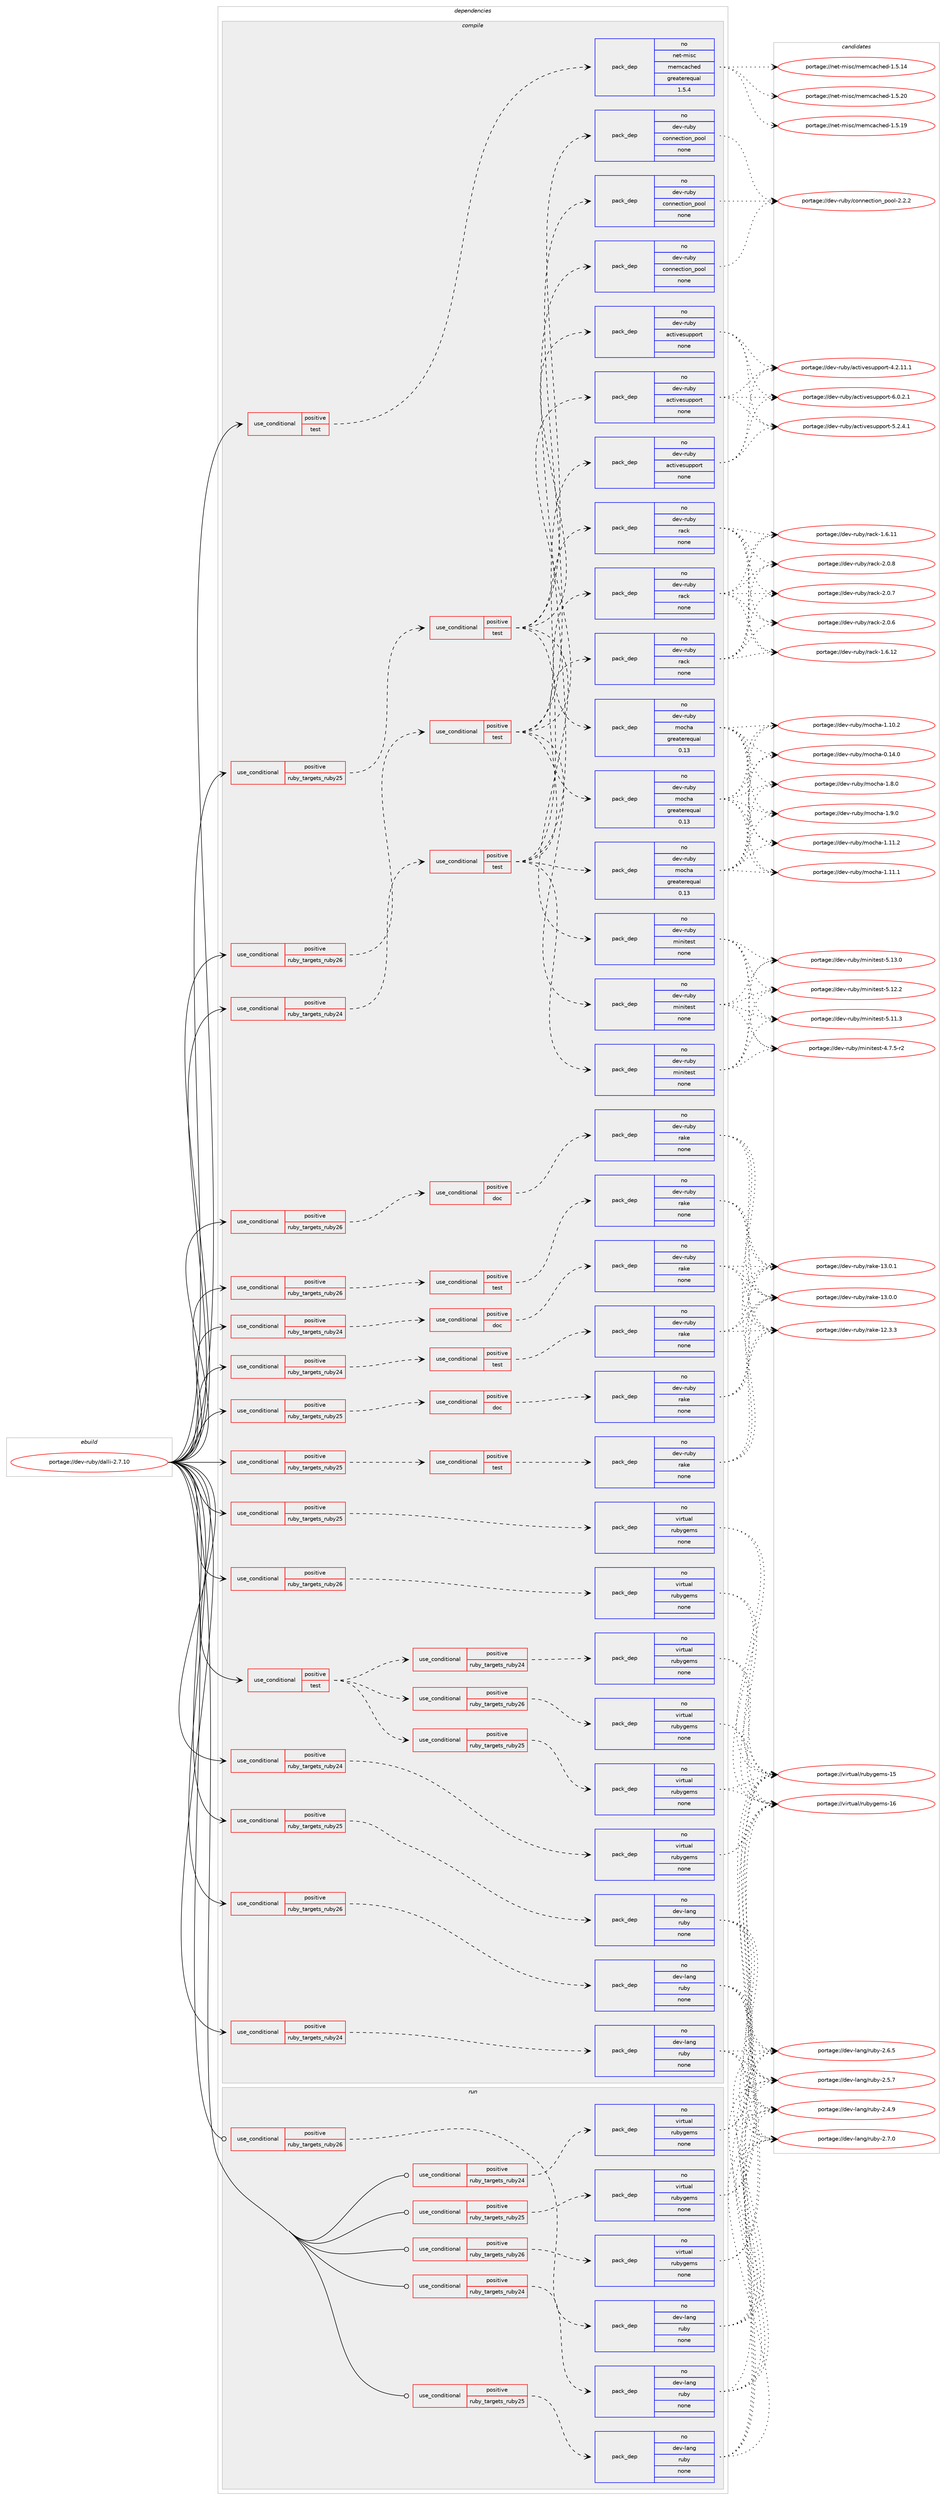 digraph prolog {

# *************
# Graph options
# *************

newrank=true;
concentrate=true;
compound=true;
graph [rankdir=LR,fontname=Helvetica,fontsize=10,ranksep=1.5];#, ranksep=2.5, nodesep=0.2];
edge  [arrowhead=vee];
node  [fontname=Helvetica,fontsize=10];

# **********
# The ebuild
# **********

subgraph cluster_leftcol {
color=gray;
label=<<i>ebuild</i>>;
id [label="portage://dev-ruby/dalli-2.7.10", color=red, width=4, href="../dev-ruby/dalli-2.7.10.svg"];
}

# ****************
# The dependencies
# ****************

subgraph cluster_midcol {
color=gray;
label=<<i>dependencies</i>>;
subgraph cluster_compile {
fillcolor="#eeeeee";
style=filled;
label=<<i>compile</i>>;
subgraph cond89785 {
dependency360861 [label=<<TABLE BORDER="0" CELLBORDER="1" CELLSPACING="0" CELLPADDING="4"><TR><TD ROWSPAN="3" CELLPADDING="10">use_conditional</TD></TR><TR><TD>positive</TD></TR><TR><TD>ruby_targets_ruby24</TD></TR></TABLE>>, shape=none, color=red];
subgraph cond89786 {
dependency360862 [label=<<TABLE BORDER="0" CELLBORDER="1" CELLSPACING="0" CELLPADDING="4"><TR><TD ROWSPAN="3" CELLPADDING="10">use_conditional</TD></TR><TR><TD>positive</TD></TR><TR><TD>doc</TD></TR></TABLE>>, shape=none, color=red];
subgraph pack266262 {
dependency360863 [label=<<TABLE BORDER="0" CELLBORDER="1" CELLSPACING="0" CELLPADDING="4" WIDTH="220"><TR><TD ROWSPAN="6" CELLPADDING="30">pack_dep</TD></TR><TR><TD WIDTH="110">no</TD></TR><TR><TD>dev-ruby</TD></TR><TR><TD>rake</TD></TR><TR><TD>none</TD></TR><TR><TD></TD></TR></TABLE>>, shape=none, color=blue];
}
dependency360862:e -> dependency360863:w [weight=20,style="dashed",arrowhead="vee"];
}
dependency360861:e -> dependency360862:w [weight=20,style="dashed",arrowhead="vee"];
}
id:e -> dependency360861:w [weight=20,style="solid",arrowhead="vee"];
subgraph cond89787 {
dependency360864 [label=<<TABLE BORDER="0" CELLBORDER="1" CELLSPACING="0" CELLPADDING="4"><TR><TD ROWSPAN="3" CELLPADDING="10">use_conditional</TD></TR><TR><TD>positive</TD></TR><TR><TD>ruby_targets_ruby24</TD></TR></TABLE>>, shape=none, color=red];
subgraph cond89788 {
dependency360865 [label=<<TABLE BORDER="0" CELLBORDER="1" CELLSPACING="0" CELLPADDING="4"><TR><TD ROWSPAN="3" CELLPADDING="10">use_conditional</TD></TR><TR><TD>positive</TD></TR><TR><TD>test</TD></TR></TABLE>>, shape=none, color=red];
subgraph pack266263 {
dependency360866 [label=<<TABLE BORDER="0" CELLBORDER="1" CELLSPACING="0" CELLPADDING="4" WIDTH="220"><TR><TD ROWSPAN="6" CELLPADDING="30">pack_dep</TD></TR><TR><TD WIDTH="110">no</TD></TR><TR><TD>dev-ruby</TD></TR><TR><TD>minitest</TD></TR><TR><TD>none</TD></TR><TR><TD></TD></TR></TABLE>>, shape=none, color=blue];
}
dependency360865:e -> dependency360866:w [weight=20,style="dashed",arrowhead="vee"];
subgraph pack266264 {
dependency360867 [label=<<TABLE BORDER="0" CELLBORDER="1" CELLSPACING="0" CELLPADDING="4" WIDTH="220"><TR><TD ROWSPAN="6" CELLPADDING="30">pack_dep</TD></TR><TR><TD WIDTH="110">no</TD></TR><TR><TD>dev-ruby</TD></TR><TR><TD>mocha</TD></TR><TR><TD>greaterequal</TD></TR><TR><TD>0.13</TD></TR></TABLE>>, shape=none, color=blue];
}
dependency360865:e -> dependency360867:w [weight=20,style="dashed",arrowhead="vee"];
subgraph pack266265 {
dependency360868 [label=<<TABLE BORDER="0" CELLBORDER="1" CELLSPACING="0" CELLPADDING="4" WIDTH="220"><TR><TD ROWSPAN="6" CELLPADDING="30">pack_dep</TD></TR><TR><TD WIDTH="110">no</TD></TR><TR><TD>dev-ruby</TD></TR><TR><TD>rack</TD></TR><TR><TD>none</TD></TR><TR><TD></TD></TR></TABLE>>, shape=none, color=blue];
}
dependency360865:e -> dependency360868:w [weight=20,style="dashed",arrowhead="vee"];
subgraph pack266266 {
dependency360869 [label=<<TABLE BORDER="0" CELLBORDER="1" CELLSPACING="0" CELLPADDING="4" WIDTH="220"><TR><TD ROWSPAN="6" CELLPADDING="30">pack_dep</TD></TR><TR><TD WIDTH="110">no</TD></TR><TR><TD>dev-ruby</TD></TR><TR><TD>activesupport</TD></TR><TR><TD>none</TD></TR><TR><TD></TD></TR></TABLE>>, shape=none, color=blue];
}
dependency360865:e -> dependency360869:w [weight=20,style="dashed",arrowhead="vee"];
subgraph pack266267 {
dependency360870 [label=<<TABLE BORDER="0" CELLBORDER="1" CELLSPACING="0" CELLPADDING="4" WIDTH="220"><TR><TD ROWSPAN="6" CELLPADDING="30">pack_dep</TD></TR><TR><TD WIDTH="110">no</TD></TR><TR><TD>dev-ruby</TD></TR><TR><TD>connection_pool</TD></TR><TR><TD>none</TD></TR><TR><TD></TD></TR></TABLE>>, shape=none, color=blue];
}
dependency360865:e -> dependency360870:w [weight=20,style="dashed",arrowhead="vee"];
}
dependency360864:e -> dependency360865:w [weight=20,style="dashed",arrowhead="vee"];
}
id:e -> dependency360864:w [weight=20,style="solid",arrowhead="vee"];
subgraph cond89789 {
dependency360871 [label=<<TABLE BORDER="0" CELLBORDER="1" CELLSPACING="0" CELLPADDING="4"><TR><TD ROWSPAN="3" CELLPADDING="10">use_conditional</TD></TR><TR><TD>positive</TD></TR><TR><TD>ruby_targets_ruby24</TD></TR></TABLE>>, shape=none, color=red];
subgraph cond89790 {
dependency360872 [label=<<TABLE BORDER="0" CELLBORDER="1" CELLSPACING="0" CELLPADDING="4"><TR><TD ROWSPAN="3" CELLPADDING="10">use_conditional</TD></TR><TR><TD>positive</TD></TR><TR><TD>test</TD></TR></TABLE>>, shape=none, color=red];
subgraph pack266268 {
dependency360873 [label=<<TABLE BORDER="0" CELLBORDER="1" CELLSPACING="0" CELLPADDING="4" WIDTH="220"><TR><TD ROWSPAN="6" CELLPADDING="30">pack_dep</TD></TR><TR><TD WIDTH="110">no</TD></TR><TR><TD>dev-ruby</TD></TR><TR><TD>rake</TD></TR><TR><TD>none</TD></TR><TR><TD></TD></TR></TABLE>>, shape=none, color=blue];
}
dependency360872:e -> dependency360873:w [weight=20,style="dashed",arrowhead="vee"];
}
dependency360871:e -> dependency360872:w [weight=20,style="dashed",arrowhead="vee"];
}
id:e -> dependency360871:w [weight=20,style="solid",arrowhead="vee"];
subgraph cond89791 {
dependency360874 [label=<<TABLE BORDER="0" CELLBORDER="1" CELLSPACING="0" CELLPADDING="4"><TR><TD ROWSPAN="3" CELLPADDING="10">use_conditional</TD></TR><TR><TD>positive</TD></TR><TR><TD>ruby_targets_ruby24</TD></TR></TABLE>>, shape=none, color=red];
subgraph pack266269 {
dependency360875 [label=<<TABLE BORDER="0" CELLBORDER="1" CELLSPACING="0" CELLPADDING="4" WIDTH="220"><TR><TD ROWSPAN="6" CELLPADDING="30">pack_dep</TD></TR><TR><TD WIDTH="110">no</TD></TR><TR><TD>dev-lang</TD></TR><TR><TD>ruby</TD></TR><TR><TD>none</TD></TR><TR><TD></TD></TR></TABLE>>, shape=none, color=blue];
}
dependency360874:e -> dependency360875:w [weight=20,style="dashed",arrowhead="vee"];
}
id:e -> dependency360874:w [weight=20,style="solid",arrowhead="vee"];
subgraph cond89792 {
dependency360876 [label=<<TABLE BORDER="0" CELLBORDER="1" CELLSPACING="0" CELLPADDING="4"><TR><TD ROWSPAN="3" CELLPADDING="10">use_conditional</TD></TR><TR><TD>positive</TD></TR><TR><TD>ruby_targets_ruby24</TD></TR></TABLE>>, shape=none, color=red];
subgraph pack266270 {
dependency360877 [label=<<TABLE BORDER="0" CELLBORDER="1" CELLSPACING="0" CELLPADDING="4" WIDTH="220"><TR><TD ROWSPAN="6" CELLPADDING="30">pack_dep</TD></TR><TR><TD WIDTH="110">no</TD></TR><TR><TD>virtual</TD></TR><TR><TD>rubygems</TD></TR><TR><TD>none</TD></TR><TR><TD></TD></TR></TABLE>>, shape=none, color=blue];
}
dependency360876:e -> dependency360877:w [weight=20,style="dashed",arrowhead="vee"];
}
id:e -> dependency360876:w [weight=20,style="solid",arrowhead="vee"];
subgraph cond89793 {
dependency360878 [label=<<TABLE BORDER="0" CELLBORDER="1" CELLSPACING="0" CELLPADDING="4"><TR><TD ROWSPAN="3" CELLPADDING="10">use_conditional</TD></TR><TR><TD>positive</TD></TR><TR><TD>ruby_targets_ruby25</TD></TR></TABLE>>, shape=none, color=red];
subgraph cond89794 {
dependency360879 [label=<<TABLE BORDER="0" CELLBORDER="1" CELLSPACING="0" CELLPADDING="4"><TR><TD ROWSPAN="3" CELLPADDING="10">use_conditional</TD></TR><TR><TD>positive</TD></TR><TR><TD>doc</TD></TR></TABLE>>, shape=none, color=red];
subgraph pack266271 {
dependency360880 [label=<<TABLE BORDER="0" CELLBORDER="1" CELLSPACING="0" CELLPADDING="4" WIDTH="220"><TR><TD ROWSPAN="6" CELLPADDING="30">pack_dep</TD></TR><TR><TD WIDTH="110">no</TD></TR><TR><TD>dev-ruby</TD></TR><TR><TD>rake</TD></TR><TR><TD>none</TD></TR><TR><TD></TD></TR></TABLE>>, shape=none, color=blue];
}
dependency360879:e -> dependency360880:w [weight=20,style="dashed",arrowhead="vee"];
}
dependency360878:e -> dependency360879:w [weight=20,style="dashed",arrowhead="vee"];
}
id:e -> dependency360878:w [weight=20,style="solid",arrowhead="vee"];
subgraph cond89795 {
dependency360881 [label=<<TABLE BORDER="0" CELLBORDER="1" CELLSPACING="0" CELLPADDING="4"><TR><TD ROWSPAN="3" CELLPADDING="10">use_conditional</TD></TR><TR><TD>positive</TD></TR><TR><TD>ruby_targets_ruby25</TD></TR></TABLE>>, shape=none, color=red];
subgraph cond89796 {
dependency360882 [label=<<TABLE BORDER="0" CELLBORDER="1" CELLSPACING="0" CELLPADDING="4"><TR><TD ROWSPAN="3" CELLPADDING="10">use_conditional</TD></TR><TR><TD>positive</TD></TR><TR><TD>test</TD></TR></TABLE>>, shape=none, color=red];
subgraph pack266272 {
dependency360883 [label=<<TABLE BORDER="0" CELLBORDER="1" CELLSPACING="0" CELLPADDING="4" WIDTH="220"><TR><TD ROWSPAN="6" CELLPADDING="30">pack_dep</TD></TR><TR><TD WIDTH="110">no</TD></TR><TR><TD>dev-ruby</TD></TR><TR><TD>minitest</TD></TR><TR><TD>none</TD></TR><TR><TD></TD></TR></TABLE>>, shape=none, color=blue];
}
dependency360882:e -> dependency360883:w [weight=20,style="dashed",arrowhead="vee"];
subgraph pack266273 {
dependency360884 [label=<<TABLE BORDER="0" CELLBORDER="1" CELLSPACING="0" CELLPADDING="4" WIDTH="220"><TR><TD ROWSPAN="6" CELLPADDING="30">pack_dep</TD></TR><TR><TD WIDTH="110">no</TD></TR><TR><TD>dev-ruby</TD></TR><TR><TD>mocha</TD></TR><TR><TD>greaterequal</TD></TR><TR><TD>0.13</TD></TR></TABLE>>, shape=none, color=blue];
}
dependency360882:e -> dependency360884:w [weight=20,style="dashed",arrowhead="vee"];
subgraph pack266274 {
dependency360885 [label=<<TABLE BORDER="0" CELLBORDER="1" CELLSPACING="0" CELLPADDING="4" WIDTH="220"><TR><TD ROWSPAN="6" CELLPADDING="30">pack_dep</TD></TR><TR><TD WIDTH="110">no</TD></TR><TR><TD>dev-ruby</TD></TR><TR><TD>rack</TD></TR><TR><TD>none</TD></TR><TR><TD></TD></TR></TABLE>>, shape=none, color=blue];
}
dependency360882:e -> dependency360885:w [weight=20,style="dashed",arrowhead="vee"];
subgraph pack266275 {
dependency360886 [label=<<TABLE BORDER="0" CELLBORDER="1" CELLSPACING="0" CELLPADDING="4" WIDTH="220"><TR><TD ROWSPAN="6" CELLPADDING="30">pack_dep</TD></TR><TR><TD WIDTH="110">no</TD></TR><TR><TD>dev-ruby</TD></TR><TR><TD>activesupport</TD></TR><TR><TD>none</TD></TR><TR><TD></TD></TR></TABLE>>, shape=none, color=blue];
}
dependency360882:e -> dependency360886:w [weight=20,style="dashed",arrowhead="vee"];
subgraph pack266276 {
dependency360887 [label=<<TABLE BORDER="0" CELLBORDER="1" CELLSPACING="0" CELLPADDING="4" WIDTH="220"><TR><TD ROWSPAN="6" CELLPADDING="30">pack_dep</TD></TR><TR><TD WIDTH="110">no</TD></TR><TR><TD>dev-ruby</TD></TR><TR><TD>connection_pool</TD></TR><TR><TD>none</TD></TR><TR><TD></TD></TR></TABLE>>, shape=none, color=blue];
}
dependency360882:e -> dependency360887:w [weight=20,style="dashed",arrowhead="vee"];
}
dependency360881:e -> dependency360882:w [weight=20,style="dashed",arrowhead="vee"];
}
id:e -> dependency360881:w [weight=20,style="solid",arrowhead="vee"];
subgraph cond89797 {
dependency360888 [label=<<TABLE BORDER="0" CELLBORDER="1" CELLSPACING="0" CELLPADDING="4"><TR><TD ROWSPAN="3" CELLPADDING="10">use_conditional</TD></TR><TR><TD>positive</TD></TR><TR><TD>ruby_targets_ruby25</TD></TR></TABLE>>, shape=none, color=red];
subgraph cond89798 {
dependency360889 [label=<<TABLE BORDER="0" CELLBORDER="1" CELLSPACING="0" CELLPADDING="4"><TR><TD ROWSPAN="3" CELLPADDING="10">use_conditional</TD></TR><TR><TD>positive</TD></TR><TR><TD>test</TD></TR></TABLE>>, shape=none, color=red];
subgraph pack266277 {
dependency360890 [label=<<TABLE BORDER="0" CELLBORDER="1" CELLSPACING="0" CELLPADDING="4" WIDTH="220"><TR><TD ROWSPAN="6" CELLPADDING="30">pack_dep</TD></TR><TR><TD WIDTH="110">no</TD></TR><TR><TD>dev-ruby</TD></TR><TR><TD>rake</TD></TR><TR><TD>none</TD></TR><TR><TD></TD></TR></TABLE>>, shape=none, color=blue];
}
dependency360889:e -> dependency360890:w [weight=20,style="dashed",arrowhead="vee"];
}
dependency360888:e -> dependency360889:w [weight=20,style="dashed",arrowhead="vee"];
}
id:e -> dependency360888:w [weight=20,style="solid",arrowhead="vee"];
subgraph cond89799 {
dependency360891 [label=<<TABLE BORDER="0" CELLBORDER="1" CELLSPACING="0" CELLPADDING="4"><TR><TD ROWSPAN="3" CELLPADDING="10">use_conditional</TD></TR><TR><TD>positive</TD></TR><TR><TD>ruby_targets_ruby25</TD></TR></TABLE>>, shape=none, color=red];
subgraph pack266278 {
dependency360892 [label=<<TABLE BORDER="0" CELLBORDER="1" CELLSPACING="0" CELLPADDING="4" WIDTH="220"><TR><TD ROWSPAN="6" CELLPADDING="30">pack_dep</TD></TR><TR><TD WIDTH="110">no</TD></TR><TR><TD>dev-lang</TD></TR><TR><TD>ruby</TD></TR><TR><TD>none</TD></TR><TR><TD></TD></TR></TABLE>>, shape=none, color=blue];
}
dependency360891:e -> dependency360892:w [weight=20,style="dashed",arrowhead="vee"];
}
id:e -> dependency360891:w [weight=20,style="solid",arrowhead="vee"];
subgraph cond89800 {
dependency360893 [label=<<TABLE BORDER="0" CELLBORDER="1" CELLSPACING="0" CELLPADDING="4"><TR><TD ROWSPAN="3" CELLPADDING="10">use_conditional</TD></TR><TR><TD>positive</TD></TR><TR><TD>ruby_targets_ruby25</TD></TR></TABLE>>, shape=none, color=red];
subgraph pack266279 {
dependency360894 [label=<<TABLE BORDER="0" CELLBORDER="1" CELLSPACING="0" CELLPADDING="4" WIDTH="220"><TR><TD ROWSPAN="6" CELLPADDING="30">pack_dep</TD></TR><TR><TD WIDTH="110">no</TD></TR><TR><TD>virtual</TD></TR><TR><TD>rubygems</TD></TR><TR><TD>none</TD></TR><TR><TD></TD></TR></TABLE>>, shape=none, color=blue];
}
dependency360893:e -> dependency360894:w [weight=20,style="dashed",arrowhead="vee"];
}
id:e -> dependency360893:w [weight=20,style="solid",arrowhead="vee"];
subgraph cond89801 {
dependency360895 [label=<<TABLE BORDER="0" CELLBORDER="1" CELLSPACING="0" CELLPADDING="4"><TR><TD ROWSPAN="3" CELLPADDING="10">use_conditional</TD></TR><TR><TD>positive</TD></TR><TR><TD>ruby_targets_ruby26</TD></TR></TABLE>>, shape=none, color=red];
subgraph cond89802 {
dependency360896 [label=<<TABLE BORDER="0" CELLBORDER="1" CELLSPACING="0" CELLPADDING="4"><TR><TD ROWSPAN="3" CELLPADDING="10">use_conditional</TD></TR><TR><TD>positive</TD></TR><TR><TD>doc</TD></TR></TABLE>>, shape=none, color=red];
subgraph pack266280 {
dependency360897 [label=<<TABLE BORDER="0" CELLBORDER="1" CELLSPACING="0" CELLPADDING="4" WIDTH="220"><TR><TD ROWSPAN="6" CELLPADDING="30">pack_dep</TD></TR><TR><TD WIDTH="110">no</TD></TR><TR><TD>dev-ruby</TD></TR><TR><TD>rake</TD></TR><TR><TD>none</TD></TR><TR><TD></TD></TR></TABLE>>, shape=none, color=blue];
}
dependency360896:e -> dependency360897:w [weight=20,style="dashed",arrowhead="vee"];
}
dependency360895:e -> dependency360896:w [weight=20,style="dashed",arrowhead="vee"];
}
id:e -> dependency360895:w [weight=20,style="solid",arrowhead="vee"];
subgraph cond89803 {
dependency360898 [label=<<TABLE BORDER="0" CELLBORDER="1" CELLSPACING="0" CELLPADDING="4"><TR><TD ROWSPAN="3" CELLPADDING="10">use_conditional</TD></TR><TR><TD>positive</TD></TR><TR><TD>ruby_targets_ruby26</TD></TR></TABLE>>, shape=none, color=red];
subgraph cond89804 {
dependency360899 [label=<<TABLE BORDER="0" CELLBORDER="1" CELLSPACING="0" CELLPADDING="4"><TR><TD ROWSPAN="3" CELLPADDING="10">use_conditional</TD></TR><TR><TD>positive</TD></TR><TR><TD>test</TD></TR></TABLE>>, shape=none, color=red];
subgraph pack266281 {
dependency360900 [label=<<TABLE BORDER="0" CELLBORDER="1" CELLSPACING="0" CELLPADDING="4" WIDTH="220"><TR><TD ROWSPAN="6" CELLPADDING="30">pack_dep</TD></TR><TR><TD WIDTH="110">no</TD></TR><TR><TD>dev-ruby</TD></TR><TR><TD>minitest</TD></TR><TR><TD>none</TD></TR><TR><TD></TD></TR></TABLE>>, shape=none, color=blue];
}
dependency360899:e -> dependency360900:w [weight=20,style="dashed",arrowhead="vee"];
subgraph pack266282 {
dependency360901 [label=<<TABLE BORDER="0" CELLBORDER="1" CELLSPACING="0" CELLPADDING="4" WIDTH="220"><TR><TD ROWSPAN="6" CELLPADDING="30">pack_dep</TD></TR><TR><TD WIDTH="110">no</TD></TR><TR><TD>dev-ruby</TD></TR><TR><TD>mocha</TD></TR><TR><TD>greaterequal</TD></TR><TR><TD>0.13</TD></TR></TABLE>>, shape=none, color=blue];
}
dependency360899:e -> dependency360901:w [weight=20,style="dashed",arrowhead="vee"];
subgraph pack266283 {
dependency360902 [label=<<TABLE BORDER="0" CELLBORDER="1" CELLSPACING="0" CELLPADDING="4" WIDTH="220"><TR><TD ROWSPAN="6" CELLPADDING="30">pack_dep</TD></TR><TR><TD WIDTH="110">no</TD></TR><TR><TD>dev-ruby</TD></TR><TR><TD>rack</TD></TR><TR><TD>none</TD></TR><TR><TD></TD></TR></TABLE>>, shape=none, color=blue];
}
dependency360899:e -> dependency360902:w [weight=20,style="dashed",arrowhead="vee"];
subgraph pack266284 {
dependency360903 [label=<<TABLE BORDER="0" CELLBORDER="1" CELLSPACING="0" CELLPADDING="4" WIDTH="220"><TR><TD ROWSPAN="6" CELLPADDING="30">pack_dep</TD></TR><TR><TD WIDTH="110">no</TD></TR><TR><TD>dev-ruby</TD></TR><TR><TD>activesupport</TD></TR><TR><TD>none</TD></TR><TR><TD></TD></TR></TABLE>>, shape=none, color=blue];
}
dependency360899:e -> dependency360903:w [weight=20,style="dashed",arrowhead="vee"];
subgraph pack266285 {
dependency360904 [label=<<TABLE BORDER="0" CELLBORDER="1" CELLSPACING="0" CELLPADDING="4" WIDTH="220"><TR><TD ROWSPAN="6" CELLPADDING="30">pack_dep</TD></TR><TR><TD WIDTH="110">no</TD></TR><TR><TD>dev-ruby</TD></TR><TR><TD>connection_pool</TD></TR><TR><TD>none</TD></TR><TR><TD></TD></TR></TABLE>>, shape=none, color=blue];
}
dependency360899:e -> dependency360904:w [weight=20,style="dashed",arrowhead="vee"];
}
dependency360898:e -> dependency360899:w [weight=20,style="dashed",arrowhead="vee"];
}
id:e -> dependency360898:w [weight=20,style="solid",arrowhead="vee"];
subgraph cond89805 {
dependency360905 [label=<<TABLE BORDER="0" CELLBORDER="1" CELLSPACING="0" CELLPADDING="4"><TR><TD ROWSPAN="3" CELLPADDING="10">use_conditional</TD></TR><TR><TD>positive</TD></TR><TR><TD>ruby_targets_ruby26</TD></TR></TABLE>>, shape=none, color=red];
subgraph cond89806 {
dependency360906 [label=<<TABLE BORDER="0" CELLBORDER="1" CELLSPACING="0" CELLPADDING="4"><TR><TD ROWSPAN="3" CELLPADDING="10">use_conditional</TD></TR><TR><TD>positive</TD></TR><TR><TD>test</TD></TR></TABLE>>, shape=none, color=red];
subgraph pack266286 {
dependency360907 [label=<<TABLE BORDER="0" CELLBORDER="1" CELLSPACING="0" CELLPADDING="4" WIDTH="220"><TR><TD ROWSPAN="6" CELLPADDING="30">pack_dep</TD></TR><TR><TD WIDTH="110">no</TD></TR><TR><TD>dev-ruby</TD></TR><TR><TD>rake</TD></TR><TR><TD>none</TD></TR><TR><TD></TD></TR></TABLE>>, shape=none, color=blue];
}
dependency360906:e -> dependency360907:w [weight=20,style="dashed",arrowhead="vee"];
}
dependency360905:e -> dependency360906:w [weight=20,style="dashed",arrowhead="vee"];
}
id:e -> dependency360905:w [weight=20,style="solid",arrowhead="vee"];
subgraph cond89807 {
dependency360908 [label=<<TABLE BORDER="0" CELLBORDER="1" CELLSPACING="0" CELLPADDING="4"><TR><TD ROWSPAN="3" CELLPADDING="10">use_conditional</TD></TR><TR><TD>positive</TD></TR><TR><TD>ruby_targets_ruby26</TD></TR></TABLE>>, shape=none, color=red];
subgraph pack266287 {
dependency360909 [label=<<TABLE BORDER="0" CELLBORDER="1" CELLSPACING="0" CELLPADDING="4" WIDTH="220"><TR><TD ROWSPAN="6" CELLPADDING="30">pack_dep</TD></TR><TR><TD WIDTH="110">no</TD></TR><TR><TD>dev-lang</TD></TR><TR><TD>ruby</TD></TR><TR><TD>none</TD></TR><TR><TD></TD></TR></TABLE>>, shape=none, color=blue];
}
dependency360908:e -> dependency360909:w [weight=20,style="dashed",arrowhead="vee"];
}
id:e -> dependency360908:w [weight=20,style="solid",arrowhead="vee"];
subgraph cond89808 {
dependency360910 [label=<<TABLE BORDER="0" CELLBORDER="1" CELLSPACING="0" CELLPADDING="4"><TR><TD ROWSPAN="3" CELLPADDING="10">use_conditional</TD></TR><TR><TD>positive</TD></TR><TR><TD>ruby_targets_ruby26</TD></TR></TABLE>>, shape=none, color=red];
subgraph pack266288 {
dependency360911 [label=<<TABLE BORDER="0" CELLBORDER="1" CELLSPACING="0" CELLPADDING="4" WIDTH="220"><TR><TD ROWSPAN="6" CELLPADDING="30">pack_dep</TD></TR><TR><TD WIDTH="110">no</TD></TR><TR><TD>virtual</TD></TR><TR><TD>rubygems</TD></TR><TR><TD>none</TD></TR><TR><TD></TD></TR></TABLE>>, shape=none, color=blue];
}
dependency360910:e -> dependency360911:w [weight=20,style="dashed",arrowhead="vee"];
}
id:e -> dependency360910:w [weight=20,style="solid",arrowhead="vee"];
subgraph cond89809 {
dependency360912 [label=<<TABLE BORDER="0" CELLBORDER="1" CELLSPACING="0" CELLPADDING="4"><TR><TD ROWSPAN="3" CELLPADDING="10">use_conditional</TD></TR><TR><TD>positive</TD></TR><TR><TD>test</TD></TR></TABLE>>, shape=none, color=red];
subgraph cond89810 {
dependency360913 [label=<<TABLE BORDER="0" CELLBORDER="1" CELLSPACING="0" CELLPADDING="4"><TR><TD ROWSPAN="3" CELLPADDING="10">use_conditional</TD></TR><TR><TD>positive</TD></TR><TR><TD>ruby_targets_ruby24</TD></TR></TABLE>>, shape=none, color=red];
subgraph pack266289 {
dependency360914 [label=<<TABLE BORDER="0" CELLBORDER="1" CELLSPACING="0" CELLPADDING="4" WIDTH="220"><TR><TD ROWSPAN="6" CELLPADDING="30">pack_dep</TD></TR><TR><TD WIDTH="110">no</TD></TR><TR><TD>virtual</TD></TR><TR><TD>rubygems</TD></TR><TR><TD>none</TD></TR><TR><TD></TD></TR></TABLE>>, shape=none, color=blue];
}
dependency360913:e -> dependency360914:w [weight=20,style="dashed",arrowhead="vee"];
}
dependency360912:e -> dependency360913:w [weight=20,style="dashed",arrowhead="vee"];
subgraph cond89811 {
dependency360915 [label=<<TABLE BORDER="0" CELLBORDER="1" CELLSPACING="0" CELLPADDING="4"><TR><TD ROWSPAN="3" CELLPADDING="10">use_conditional</TD></TR><TR><TD>positive</TD></TR><TR><TD>ruby_targets_ruby25</TD></TR></TABLE>>, shape=none, color=red];
subgraph pack266290 {
dependency360916 [label=<<TABLE BORDER="0" CELLBORDER="1" CELLSPACING="0" CELLPADDING="4" WIDTH="220"><TR><TD ROWSPAN="6" CELLPADDING="30">pack_dep</TD></TR><TR><TD WIDTH="110">no</TD></TR><TR><TD>virtual</TD></TR><TR><TD>rubygems</TD></TR><TR><TD>none</TD></TR><TR><TD></TD></TR></TABLE>>, shape=none, color=blue];
}
dependency360915:e -> dependency360916:w [weight=20,style="dashed",arrowhead="vee"];
}
dependency360912:e -> dependency360915:w [weight=20,style="dashed",arrowhead="vee"];
subgraph cond89812 {
dependency360917 [label=<<TABLE BORDER="0" CELLBORDER="1" CELLSPACING="0" CELLPADDING="4"><TR><TD ROWSPAN="3" CELLPADDING="10">use_conditional</TD></TR><TR><TD>positive</TD></TR><TR><TD>ruby_targets_ruby26</TD></TR></TABLE>>, shape=none, color=red];
subgraph pack266291 {
dependency360918 [label=<<TABLE BORDER="0" CELLBORDER="1" CELLSPACING="0" CELLPADDING="4" WIDTH="220"><TR><TD ROWSPAN="6" CELLPADDING="30">pack_dep</TD></TR><TR><TD WIDTH="110">no</TD></TR><TR><TD>virtual</TD></TR><TR><TD>rubygems</TD></TR><TR><TD>none</TD></TR><TR><TD></TD></TR></TABLE>>, shape=none, color=blue];
}
dependency360917:e -> dependency360918:w [weight=20,style="dashed",arrowhead="vee"];
}
dependency360912:e -> dependency360917:w [weight=20,style="dashed",arrowhead="vee"];
}
id:e -> dependency360912:w [weight=20,style="solid",arrowhead="vee"];
subgraph cond89813 {
dependency360919 [label=<<TABLE BORDER="0" CELLBORDER="1" CELLSPACING="0" CELLPADDING="4"><TR><TD ROWSPAN="3" CELLPADDING="10">use_conditional</TD></TR><TR><TD>positive</TD></TR><TR><TD>test</TD></TR></TABLE>>, shape=none, color=red];
subgraph pack266292 {
dependency360920 [label=<<TABLE BORDER="0" CELLBORDER="1" CELLSPACING="0" CELLPADDING="4" WIDTH="220"><TR><TD ROWSPAN="6" CELLPADDING="30">pack_dep</TD></TR><TR><TD WIDTH="110">no</TD></TR><TR><TD>net-misc</TD></TR><TR><TD>memcached</TD></TR><TR><TD>greaterequal</TD></TR><TR><TD>1.5.4</TD></TR></TABLE>>, shape=none, color=blue];
}
dependency360919:e -> dependency360920:w [weight=20,style="dashed",arrowhead="vee"];
}
id:e -> dependency360919:w [weight=20,style="solid",arrowhead="vee"];
}
subgraph cluster_compileandrun {
fillcolor="#eeeeee";
style=filled;
label=<<i>compile and run</i>>;
}
subgraph cluster_run {
fillcolor="#eeeeee";
style=filled;
label=<<i>run</i>>;
subgraph cond89814 {
dependency360921 [label=<<TABLE BORDER="0" CELLBORDER="1" CELLSPACING="0" CELLPADDING="4"><TR><TD ROWSPAN="3" CELLPADDING="10">use_conditional</TD></TR><TR><TD>positive</TD></TR><TR><TD>ruby_targets_ruby24</TD></TR></TABLE>>, shape=none, color=red];
subgraph pack266293 {
dependency360922 [label=<<TABLE BORDER="0" CELLBORDER="1" CELLSPACING="0" CELLPADDING="4" WIDTH="220"><TR><TD ROWSPAN="6" CELLPADDING="30">pack_dep</TD></TR><TR><TD WIDTH="110">no</TD></TR><TR><TD>dev-lang</TD></TR><TR><TD>ruby</TD></TR><TR><TD>none</TD></TR><TR><TD></TD></TR></TABLE>>, shape=none, color=blue];
}
dependency360921:e -> dependency360922:w [weight=20,style="dashed",arrowhead="vee"];
}
id:e -> dependency360921:w [weight=20,style="solid",arrowhead="odot"];
subgraph cond89815 {
dependency360923 [label=<<TABLE BORDER="0" CELLBORDER="1" CELLSPACING="0" CELLPADDING="4"><TR><TD ROWSPAN="3" CELLPADDING="10">use_conditional</TD></TR><TR><TD>positive</TD></TR><TR><TD>ruby_targets_ruby24</TD></TR></TABLE>>, shape=none, color=red];
subgraph pack266294 {
dependency360924 [label=<<TABLE BORDER="0" CELLBORDER="1" CELLSPACING="0" CELLPADDING="4" WIDTH="220"><TR><TD ROWSPAN="6" CELLPADDING="30">pack_dep</TD></TR><TR><TD WIDTH="110">no</TD></TR><TR><TD>virtual</TD></TR><TR><TD>rubygems</TD></TR><TR><TD>none</TD></TR><TR><TD></TD></TR></TABLE>>, shape=none, color=blue];
}
dependency360923:e -> dependency360924:w [weight=20,style="dashed",arrowhead="vee"];
}
id:e -> dependency360923:w [weight=20,style="solid",arrowhead="odot"];
subgraph cond89816 {
dependency360925 [label=<<TABLE BORDER="0" CELLBORDER="1" CELLSPACING="0" CELLPADDING="4"><TR><TD ROWSPAN="3" CELLPADDING="10">use_conditional</TD></TR><TR><TD>positive</TD></TR><TR><TD>ruby_targets_ruby25</TD></TR></TABLE>>, shape=none, color=red];
subgraph pack266295 {
dependency360926 [label=<<TABLE BORDER="0" CELLBORDER="1" CELLSPACING="0" CELLPADDING="4" WIDTH="220"><TR><TD ROWSPAN="6" CELLPADDING="30">pack_dep</TD></TR><TR><TD WIDTH="110">no</TD></TR><TR><TD>dev-lang</TD></TR><TR><TD>ruby</TD></TR><TR><TD>none</TD></TR><TR><TD></TD></TR></TABLE>>, shape=none, color=blue];
}
dependency360925:e -> dependency360926:w [weight=20,style="dashed",arrowhead="vee"];
}
id:e -> dependency360925:w [weight=20,style="solid",arrowhead="odot"];
subgraph cond89817 {
dependency360927 [label=<<TABLE BORDER="0" CELLBORDER="1" CELLSPACING="0" CELLPADDING="4"><TR><TD ROWSPAN="3" CELLPADDING="10">use_conditional</TD></TR><TR><TD>positive</TD></TR><TR><TD>ruby_targets_ruby25</TD></TR></TABLE>>, shape=none, color=red];
subgraph pack266296 {
dependency360928 [label=<<TABLE BORDER="0" CELLBORDER="1" CELLSPACING="0" CELLPADDING="4" WIDTH="220"><TR><TD ROWSPAN="6" CELLPADDING="30">pack_dep</TD></TR><TR><TD WIDTH="110">no</TD></TR><TR><TD>virtual</TD></TR><TR><TD>rubygems</TD></TR><TR><TD>none</TD></TR><TR><TD></TD></TR></TABLE>>, shape=none, color=blue];
}
dependency360927:e -> dependency360928:w [weight=20,style="dashed",arrowhead="vee"];
}
id:e -> dependency360927:w [weight=20,style="solid",arrowhead="odot"];
subgraph cond89818 {
dependency360929 [label=<<TABLE BORDER="0" CELLBORDER="1" CELLSPACING="0" CELLPADDING="4"><TR><TD ROWSPAN="3" CELLPADDING="10">use_conditional</TD></TR><TR><TD>positive</TD></TR><TR><TD>ruby_targets_ruby26</TD></TR></TABLE>>, shape=none, color=red];
subgraph pack266297 {
dependency360930 [label=<<TABLE BORDER="0" CELLBORDER="1" CELLSPACING="0" CELLPADDING="4" WIDTH="220"><TR><TD ROWSPAN="6" CELLPADDING="30">pack_dep</TD></TR><TR><TD WIDTH="110">no</TD></TR><TR><TD>dev-lang</TD></TR><TR><TD>ruby</TD></TR><TR><TD>none</TD></TR><TR><TD></TD></TR></TABLE>>, shape=none, color=blue];
}
dependency360929:e -> dependency360930:w [weight=20,style="dashed",arrowhead="vee"];
}
id:e -> dependency360929:w [weight=20,style="solid",arrowhead="odot"];
subgraph cond89819 {
dependency360931 [label=<<TABLE BORDER="0" CELLBORDER="1" CELLSPACING="0" CELLPADDING="4"><TR><TD ROWSPAN="3" CELLPADDING="10">use_conditional</TD></TR><TR><TD>positive</TD></TR><TR><TD>ruby_targets_ruby26</TD></TR></TABLE>>, shape=none, color=red];
subgraph pack266298 {
dependency360932 [label=<<TABLE BORDER="0" CELLBORDER="1" CELLSPACING="0" CELLPADDING="4" WIDTH="220"><TR><TD ROWSPAN="6" CELLPADDING="30">pack_dep</TD></TR><TR><TD WIDTH="110">no</TD></TR><TR><TD>virtual</TD></TR><TR><TD>rubygems</TD></TR><TR><TD>none</TD></TR><TR><TD></TD></TR></TABLE>>, shape=none, color=blue];
}
dependency360931:e -> dependency360932:w [weight=20,style="dashed",arrowhead="vee"];
}
id:e -> dependency360931:w [weight=20,style="solid",arrowhead="odot"];
}
}

# **************
# The candidates
# **************

subgraph cluster_choices {
rank=same;
color=gray;
label=<<i>candidates</i>>;

subgraph choice266262 {
color=black;
nodesep=1;
choice1001011184511411798121471149710710145495146484649 [label="portage://dev-ruby/rake-13.0.1", color=red, width=4,href="../dev-ruby/rake-13.0.1.svg"];
choice1001011184511411798121471149710710145495146484648 [label="portage://dev-ruby/rake-13.0.0", color=red, width=4,href="../dev-ruby/rake-13.0.0.svg"];
choice1001011184511411798121471149710710145495046514651 [label="portage://dev-ruby/rake-12.3.3", color=red, width=4,href="../dev-ruby/rake-12.3.3.svg"];
dependency360863:e -> choice1001011184511411798121471149710710145495146484649:w [style=dotted,weight="100"];
dependency360863:e -> choice1001011184511411798121471149710710145495146484648:w [style=dotted,weight="100"];
dependency360863:e -> choice1001011184511411798121471149710710145495046514651:w [style=dotted,weight="100"];
}
subgraph choice266263 {
color=black;
nodesep=1;
choice10010111845114117981214710910511010511610111511645534649514648 [label="portage://dev-ruby/minitest-5.13.0", color=red, width=4,href="../dev-ruby/minitest-5.13.0.svg"];
choice10010111845114117981214710910511010511610111511645534649504650 [label="portage://dev-ruby/minitest-5.12.2", color=red, width=4,href="../dev-ruby/minitest-5.12.2.svg"];
choice10010111845114117981214710910511010511610111511645534649494651 [label="portage://dev-ruby/minitest-5.11.3", color=red, width=4,href="../dev-ruby/minitest-5.11.3.svg"];
choice1001011184511411798121471091051101051161011151164552465546534511450 [label="portage://dev-ruby/minitest-4.7.5-r2", color=red, width=4,href="../dev-ruby/minitest-4.7.5-r2.svg"];
dependency360866:e -> choice10010111845114117981214710910511010511610111511645534649514648:w [style=dotted,weight="100"];
dependency360866:e -> choice10010111845114117981214710910511010511610111511645534649504650:w [style=dotted,weight="100"];
dependency360866:e -> choice10010111845114117981214710910511010511610111511645534649494651:w [style=dotted,weight="100"];
dependency360866:e -> choice1001011184511411798121471091051101051161011151164552465546534511450:w [style=dotted,weight="100"];
}
subgraph choice266264 {
color=black;
nodesep=1;
choice1001011184511411798121471091119910497454946574648 [label="portage://dev-ruby/mocha-1.9.0", color=red, width=4,href="../dev-ruby/mocha-1.9.0.svg"];
choice1001011184511411798121471091119910497454946564648 [label="portage://dev-ruby/mocha-1.8.0", color=red, width=4,href="../dev-ruby/mocha-1.8.0.svg"];
choice100101118451141179812147109111991049745494649494650 [label="portage://dev-ruby/mocha-1.11.2", color=red, width=4,href="../dev-ruby/mocha-1.11.2.svg"];
choice100101118451141179812147109111991049745494649494649 [label="portage://dev-ruby/mocha-1.11.1", color=red, width=4,href="../dev-ruby/mocha-1.11.1.svg"];
choice100101118451141179812147109111991049745494649484650 [label="portage://dev-ruby/mocha-1.10.2", color=red, width=4,href="../dev-ruby/mocha-1.10.2.svg"];
choice100101118451141179812147109111991049745484649524648 [label="portage://dev-ruby/mocha-0.14.0", color=red, width=4,href="../dev-ruby/mocha-0.14.0.svg"];
dependency360867:e -> choice1001011184511411798121471091119910497454946574648:w [style=dotted,weight="100"];
dependency360867:e -> choice1001011184511411798121471091119910497454946564648:w [style=dotted,weight="100"];
dependency360867:e -> choice100101118451141179812147109111991049745494649494650:w [style=dotted,weight="100"];
dependency360867:e -> choice100101118451141179812147109111991049745494649494649:w [style=dotted,weight="100"];
dependency360867:e -> choice100101118451141179812147109111991049745494649484650:w [style=dotted,weight="100"];
dependency360867:e -> choice100101118451141179812147109111991049745484649524648:w [style=dotted,weight="100"];
}
subgraph choice266265 {
color=black;
nodesep=1;
choice1001011184511411798121471149799107455046484656 [label="portage://dev-ruby/rack-2.0.8", color=red, width=4,href="../dev-ruby/rack-2.0.8.svg"];
choice1001011184511411798121471149799107455046484655 [label="portage://dev-ruby/rack-2.0.7", color=red, width=4,href="../dev-ruby/rack-2.0.7.svg"];
choice1001011184511411798121471149799107455046484654 [label="portage://dev-ruby/rack-2.0.6", color=red, width=4,href="../dev-ruby/rack-2.0.6.svg"];
choice100101118451141179812147114979910745494654464950 [label="portage://dev-ruby/rack-1.6.12", color=red, width=4,href="../dev-ruby/rack-1.6.12.svg"];
choice100101118451141179812147114979910745494654464949 [label="portage://dev-ruby/rack-1.6.11", color=red, width=4,href="../dev-ruby/rack-1.6.11.svg"];
dependency360868:e -> choice1001011184511411798121471149799107455046484656:w [style=dotted,weight="100"];
dependency360868:e -> choice1001011184511411798121471149799107455046484655:w [style=dotted,weight="100"];
dependency360868:e -> choice1001011184511411798121471149799107455046484654:w [style=dotted,weight="100"];
dependency360868:e -> choice100101118451141179812147114979910745494654464950:w [style=dotted,weight="100"];
dependency360868:e -> choice100101118451141179812147114979910745494654464949:w [style=dotted,weight="100"];
}
subgraph choice266266 {
color=black;
nodesep=1;
choice10010111845114117981214797991161051181011151171121121111141164554464846504649 [label="portage://dev-ruby/activesupport-6.0.2.1", color=red, width=4,href="../dev-ruby/activesupport-6.0.2.1.svg"];
choice10010111845114117981214797991161051181011151171121121111141164553465046524649 [label="portage://dev-ruby/activesupport-5.2.4.1", color=red, width=4,href="../dev-ruby/activesupport-5.2.4.1.svg"];
choice1001011184511411798121479799116105118101115117112112111114116455246504649494649 [label="portage://dev-ruby/activesupport-4.2.11.1", color=red, width=4,href="../dev-ruby/activesupport-4.2.11.1.svg"];
dependency360869:e -> choice10010111845114117981214797991161051181011151171121121111141164554464846504649:w [style=dotted,weight="100"];
dependency360869:e -> choice10010111845114117981214797991161051181011151171121121111141164553465046524649:w [style=dotted,weight="100"];
dependency360869:e -> choice1001011184511411798121479799116105118101115117112112111114116455246504649494649:w [style=dotted,weight="100"];
}
subgraph choice266267 {
color=black;
nodesep=1;
choice100101118451141179812147991111101101019911610511111095112111111108455046504650 [label="portage://dev-ruby/connection_pool-2.2.2", color=red, width=4,href="../dev-ruby/connection_pool-2.2.2.svg"];
dependency360870:e -> choice100101118451141179812147991111101101019911610511111095112111111108455046504650:w [style=dotted,weight="100"];
}
subgraph choice266268 {
color=black;
nodesep=1;
choice1001011184511411798121471149710710145495146484649 [label="portage://dev-ruby/rake-13.0.1", color=red, width=4,href="../dev-ruby/rake-13.0.1.svg"];
choice1001011184511411798121471149710710145495146484648 [label="portage://dev-ruby/rake-13.0.0", color=red, width=4,href="../dev-ruby/rake-13.0.0.svg"];
choice1001011184511411798121471149710710145495046514651 [label="portage://dev-ruby/rake-12.3.3", color=red, width=4,href="../dev-ruby/rake-12.3.3.svg"];
dependency360873:e -> choice1001011184511411798121471149710710145495146484649:w [style=dotted,weight="100"];
dependency360873:e -> choice1001011184511411798121471149710710145495146484648:w [style=dotted,weight="100"];
dependency360873:e -> choice1001011184511411798121471149710710145495046514651:w [style=dotted,weight="100"];
}
subgraph choice266269 {
color=black;
nodesep=1;
choice10010111845108971101034711411798121455046554648 [label="portage://dev-lang/ruby-2.7.0", color=red, width=4,href="../dev-lang/ruby-2.7.0.svg"];
choice10010111845108971101034711411798121455046544653 [label="portage://dev-lang/ruby-2.6.5", color=red, width=4,href="../dev-lang/ruby-2.6.5.svg"];
choice10010111845108971101034711411798121455046534655 [label="portage://dev-lang/ruby-2.5.7", color=red, width=4,href="../dev-lang/ruby-2.5.7.svg"];
choice10010111845108971101034711411798121455046524657 [label="portage://dev-lang/ruby-2.4.9", color=red, width=4,href="../dev-lang/ruby-2.4.9.svg"];
dependency360875:e -> choice10010111845108971101034711411798121455046554648:w [style=dotted,weight="100"];
dependency360875:e -> choice10010111845108971101034711411798121455046544653:w [style=dotted,weight="100"];
dependency360875:e -> choice10010111845108971101034711411798121455046534655:w [style=dotted,weight="100"];
dependency360875:e -> choice10010111845108971101034711411798121455046524657:w [style=dotted,weight="100"];
}
subgraph choice266270 {
color=black;
nodesep=1;
choice118105114116117971084711411798121103101109115454954 [label="portage://virtual/rubygems-16", color=red, width=4,href="../virtual/rubygems-16.svg"];
choice118105114116117971084711411798121103101109115454953 [label="portage://virtual/rubygems-15", color=red, width=4,href="../virtual/rubygems-15.svg"];
dependency360877:e -> choice118105114116117971084711411798121103101109115454954:w [style=dotted,weight="100"];
dependency360877:e -> choice118105114116117971084711411798121103101109115454953:w [style=dotted,weight="100"];
}
subgraph choice266271 {
color=black;
nodesep=1;
choice1001011184511411798121471149710710145495146484649 [label="portage://dev-ruby/rake-13.0.1", color=red, width=4,href="../dev-ruby/rake-13.0.1.svg"];
choice1001011184511411798121471149710710145495146484648 [label="portage://dev-ruby/rake-13.0.0", color=red, width=4,href="../dev-ruby/rake-13.0.0.svg"];
choice1001011184511411798121471149710710145495046514651 [label="portage://dev-ruby/rake-12.3.3", color=red, width=4,href="../dev-ruby/rake-12.3.3.svg"];
dependency360880:e -> choice1001011184511411798121471149710710145495146484649:w [style=dotted,weight="100"];
dependency360880:e -> choice1001011184511411798121471149710710145495146484648:w [style=dotted,weight="100"];
dependency360880:e -> choice1001011184511411798121471149710710145495046514651:w [style=dotted,weight="100"];
}
subgraph choice266272 {
color=black;
nodesep=1;
choice10010111845114117981214710910511010511610111511645534649514648 [label="portage://dev-ruby/minitest-5.13.0", color=red, width=4,href="../dev-ruby/minitest-5.13.0.svg"];
choice10010111845114117981214710910511010511610111511645534649504650 [label="portage://dev-ruby/minitest-5.12.2", color=red, width=4,href="../dev-ruby/minitest-5.12.2.svg"];
choice10010111845114117981214710910511010511610111511645534649494651 [label="portage://dev-ruby/minitest-5.11.3", color=red, width=4,href="../dev-ruby/minitest-5.11.3.svg"];
choice1001011184511411798121471091051101051161011151164552465546534511450 [label="portage://dev-ruby/minitest-4.7.5-r2", color=red, width=4,href="../dev-ruby/minitest-4.7.5-r2.svg"];
dependency360883:e -> choice10010111845114117981214710910511010511610111511645534649514648:w [style=dotted,weight="100"];
dependency360883:e -> choice10010111845114117981214710910511010511610111511645534649504650:w [style=dotted,weight="100"];
dependency360883:e -> choice10010111845114117981214710910511010511610111511645534649494651:w [style=dotted,weight="100"];
dependency360883:e -> choice1001011184511411798121471091051101051161011151164552465546534511450:w [style=dotted,weight="100"];
}
subgraph choice266273 {
color=black;
nodesep=1;
choice1001011184511411798121471091119910497454946574648 [label="portage://dev-ruby/mocha-1.9.0", color=red, width=4,href="../dev-ruby/mocha-1.9.0.svg"];
choice1001011184511411798121471091119910497454946564648 [label="portage://dev-ruby/mocha-1.8.0", color=red, width=4,href="../dev-ruby/mocha-1.8.0.svg"];
choice100101118451141179812147109111991049745494649494650 [label="portage://dev-ruby/mocha-1.11.2", color=red, width=4,href="../dev-ruby/mocha-1.11.2.svg"];
choice100101118451141179812147109111991049745494649494649 [label="portage://dev-ruby/mocha-1.11.1", color=red, width=4,href="../dev-ruby/mocha-1.11.1.svg"];
choice100101118451141179812147109111991049745494649484650 [label="portage://dev-ruby/mocha-1.10.2", color=red, width=4,href="../dev-ruby/mocha-1.10.2.svg"];
choice100101118451141179812147109111991049745484649524648 [label="portage://dev-ruby/mocha-0.14.0", color=red, width=4,href="../dev-ruby/mocha-0.14.0.svg"];
dependency360884:e -> choice1001011184511411798121471091119910497454946574648:w [style=dotted,weight="100"];
dependency360884:e -> choice1001011184511411798121471091119910497454946564648:w [style=dotted,weight="100"];
dependency360884:e -> choice100101118451141179812147109111991049745494649494650:w [style=dotted,weight="100"];
dependency360884:e -> choice100101118451141179812147109111991049745494649494649:w [style=dotted,weight="100"];
dependency360884:e -> choice100101118451141179812147109111991049745494649484650:w [style=dotted,weight="100"];
dependency360884:e -> choice100101118451141179812147109111991049745484649524648:w [style=dotted,weight="100"];
}
subgraph choice266274 {
color=black;
nodesep=1;
choice1001011184511411798121471149799107455046484656 [label="portage://dev-ruby/rack-2.0.8", color=red, width=4,href="../dev-ruby/rack-2.0.8.svg"];
choice1001011184511411798121471149799107455046484655 [label="portage://dev-ruby/rack-2.0.7", color=red, width=4,href="../dev-ruby/rack-2.0.7.svg"];
choice1001011184511411798121471149799107455046484654 [label="portage://dev-ruby/rack-2.0.6", color=red, width=4,href="../dev-ruby/rack-2.0.6.svg"];
choice100101118451141179812147114979910745494654464950 [label="portage://dev-ruby/rack-1.6.12", color=red, width=4,href="../dev-ruby/rack-1.6.12.svg"];
choice100101118451141179812147114979910745494654464949 [label="portage://dev-ruby/rack-1.6.11", color=red, width=4,href="../dev-ruby/rack-1.6.11.svg"];
dependency360885:e -> choice1001011184511411798121471149799107455046484656:w [style=dotted,weight="100"];
dependency360885:e -> choice1001011184511411798121471149799107455046484655:w [style=dotted,weight="100"];
dependency360885:e -> choice1001011184511411798121471149799107455046484654:w [style=dotted,weight="100"];
dependency360885:e -> choice100101118451141179812147114979910745494654464950:w [style=dotted,weight="100"];
dependency360885:e -> choice100101118451141179812147114979910745494654464949:w [style=dotted,weight="100"];
}
subgraph choice266275 {
color=black;
nodesep=1;
choice10010111845114117981214797991161051181011151171121121111141164554464846504649 [label="portage://dev-ruby/activesupport-6.0.2.1", color=red, width=4,href="../dev-ruby/activesupport-6.0.2.1.svg"];
choice10010111845114117981214797991161051181011151171121121111141164553465046524649 [label="portage://dev-ruby/activesupport-5.2.4.1", color=red, width=4,href="../dev-ruby/activesupport-5.2.4.1.svg"];
choice1001011184511411798121479799116105118101115117112112111114116455246504649494649 [label="portage://dev-ruby/activesupport-4.2.11.1", color=red, width=4,href="../dev-ruby/activesupport-4.2.11.1.svg"];
dependency360886:e -> choice10010111845114117981214797991161051181011151171121121111141164554464846504649:w [style=dotted,weight="100"];
dependency360886:e -> choice10010111845114117981214797991161051181011151171121121111141164553465046524649:w [style=dotted,weight="100"];
dependency360886:e -> choice1001011184511411798121479799116105118101115117112112111114116455246504649494649:w [style=dotted,weight="100"];
}
subgraph choice266276 {
color=black;
nodesep=1;
choice100101118451141179812147991111101101019911610511111095112111111108455046504650 [label="portage://dev-ruby/connection_pool-2.2.2", color=red, width=4,href="../dev-ruby/connection_pool-2.2.2.svg"];
dependency360887:e -> choice100101118451141179812147991111101101019911610511111095112111111108455046504650:w [style=dotted,weight="100"];
}
subgraph choice266277 {
color=black;
nodesep=1;
choice1001011184511411798121471149710710145495146484649 [label="portage://dev-ruby/rake-13.0.1", color=red, width=4,href="../dev-ruby/rake-13.0.1.svg"];
choice1001011184511411798121471149710710145495146484648 [label="portage://dev-ruby/rake-13.0.0", color=red, width=4,href="../dev-ruby/rake-13.0.0.svg"];
choice1001011184511411798121471149710710145495046514651 [label="portage://dev-ruby/rake-12.3.3", color=red, width=4,href="../dev-ruby/rake-12.3.3.svg"];
dependency360890:e -> choice1001011184511411798121471149710710145495146484649:w [style=dotted,weight="100"];
dependency360890:e -> choice1001011184511411798121471149710710145495146484648:w [style=dotted,weight="100"];
dependency360890:e -> choice1001011184511411798121471149710710145495046514651:w [style=dotted,weight="100"];
}
subgraph choice266278 {
color=black;
nodesep=1;
choice10010111845108971101034711411798121455046554648 [label="portage://dev-lang/ruby-2.7.0", color=red, width=4,href="../dev-lang/ruby-2.7.0.svg"];
choice10010111845108971101034711411798121455046544653 [label="portage://dev-lang/ruby-2.6.5", color=red, width=4,href="../dev-lang/ruby-2.6.5.svg"];
choice10010111845108971101034711411798121455046534655 [label="portage://dev-lang/ruby-2.5.7", color=red, width=4,href="../dev-lang/ruby-2.5.7.svg"];
choice10010111845108971101034711411798121455046524657 [label="portage://dev-lang/ruby-2.4.9", color=red, width=4,href="../dev-lang/ruby-2.4.9.svg"];
dependency360892:e -> choice10010111845108971101034711411798121455046554648:w [style=dotted,weight="100"];
dependency360892:e -> choice10010111845108971101034711411798121455046544653:w [style=dotted,weight="100"];
dependency360892:e -> choice10010111845108971101034711411798121455046534655:w [style=dotted,weight="100"];
dependency360892:e -> choice10010111845108971101034711411798121455046524657:w [style=dotted,weight="100"];
}
subgraph choice266279 {
color=black;
nodesep=1;
choice118105114116117971084711411798121103101109115454954 [label="portage://virtual/rubygems-16", color=red, width=4,href="../virtual/rubygems-16.svg"];
choice118105114116117971084711411798121103101109115454953 [label="portage://virtual/rubygems-15", color=red, width=4,href="../virtual/rubygems-15.svg"];
dependency360894:e -> choice118105114116117971084711411798121103101109115454954:w [style=dotted,weight="100"];
dependency360894:e -> choice118105114116117971084711411798121103101109115454953:w [style=dotted,weight="100"];
}
subgraph choice266280 {
color=black;
nodesep=1;
choice1001011184511411798121471149710710145495146484649 [label="portage://dev-ruby/rake-13.0.1", color=red, width=4,href="../dev-ruby/rake-13.0.1.svg"];
choice1001011184511411798121471149710710145495146484648 [label="portage://dev-ruby/rake-13.0.0", color=red, width=4,href="../dev-ruby/rake-13.0.0.svg"];
choice1001011184511411798121471149710710145495046514651 [label="portage://dev-ruby/rake-12.3.3", color=red, width=4,href="../dev-ruby/rake-12.3.3.svg"];
dependency360897:e -> choice1001011184511411798121471149710710145495146484649:w [style=dotted,weight="100"];
dependency360897:e -> choice1001011184511411798121471149710710145495146484648:w [style=dotted,weight="100"];
dependency360897:e -> choice1001011184511411798121471149710710145495046514651:w [style=dotted,weight="100"];
}
subgraph choice266281 {
color=black;
nodesep=1;
choice10010111845114117981214710910511010511610111511645534649514648 [label="portage://dev-ruby/minitest-5.13.0", color=red, width=4,href="../dev-ruby/minitest-5.13.0.svg"];
choice10010111845114117981214710910511010511610111511645534649504650 [label="portage://dev-ruby/minitest-5.12.2", color=red, width=4,href="../dev-ruby/minitest-5.12.2.svg"];
choice10010111845114117981214710910511010511610111511645534649494651 [label="portage://dev-ruby/minitest-5.11.3", color=red, width=4,href="../dev-ruby/minitest-5.11.3.svg"];
choice1001011184511411798121471091051101051161011151164552465546534511450 [label="portage://dev-ruby/minitest-4.7.5-r2", color=red, width=4,href="../dev-ruby/minitest-4.7.5-r2.svg"];
dependency360900:e -> choice10010111845114117981214710910511010511610111511645534649514648:w [style=dotted,weight="100"];
dependency360900:e -> choice10010111845114117981214710910511010511610111511645534649504650:w [style=dotted,weight="100"];
dependency360900:e -> choice10010111845114117981214710910511010511610111511645534649494651:w [style=dotted,weight="100"];
dependency360900:e -> choice1001011184511411798121471091051101051161011151164552465546534511450:w [style=dotted,weight="100"];
}
subgraph choice266282 {
color=black;
nodesep=1;
choice1001011184511411798121471091119910497454946574648 [label="portage://dev-ruby/mocha-1.9.0", color=red, width=4,href="../dev-ruby/mocha-1.9.0.svg"];
choice1001011184511411798121471091119910497454946564648 [label="portage://dev-ruby/mocha-1.8.0", color=red, width=4,href="../dev-ruby/mocha-1.8.0.svg"];
choice100101118451141179812147109111991049745494649494650 [label="portage://dev-ruby/mocha-1.11.2", color=red, width=4,href="../dev-ruby/mocha-1.11.2.svg"];
choice100101118451141179812147109111991049745494649494649 [label="portage://dev-ruby/mocha-1.11.1", color=red, width=4,href="../dev-ruby/mocha-1.11.1.svg"];
choice100101118451141179812147109111991049745494649484650 [label="portage://dev-ruby/mocha-1.10.2", color=red, width=4,href="../dev-ruby/mocha-1.10.2.svg"];
choice100101118451141179812147109111991049745484649524648 [label="portage://dev-ruby/mocha-0.14.0", color=red, width=4,href="../dev-ruby/mocha-0.14.0.svg"];
dependency360901:e -> choice1001011184511411798121471091119910497454946574648:w [style=dotted,weight="100"];
dependency360901:e -> choice1001011184511411798121471091119910497454946564648:w [style=dotted,weight="100"];
dependency360901:e -> choice100101118451141179812147109111991049745494649494650:w [style=dotted,weight="100"];
dependency360901:e -> choice100101118451141179812147109111991049745494649494649:w [style=dotted,weight="100"];
dependency360901:e -> choice100101118451141179812147109111991049745494649484650:w [style=dotted,weight="100"];
dependency360901:e -> choice100101118451141179812147109111991049745484649524648:w [style=dotted,weight="100"];
}
subgraph choice266283 {
color=black;
nodesep=1;
choice1001011184511411798121471149799107455046484656 [label="portage://dev-ruby/rack-2.0.8", color=red, width=4,href="../dev-ruby/rack-2.0.8.svg"];
choice1001011184511411798121471149799107455046484655 [label="portage://dev-ruby/rack-2.0.7", color=red, width=4,href="../dev-ruby/rack-2.0.7.svg"];
choice1001011184511411798121471149799107455046484654 [label="portage://dev-ruby/rack-2.0.6", color=red, width=4,href="../dev-ruby/rack-2.0.6.svg"];
choice100101118451141179812147114979910745494654464950 [label="portage://dev-ruby/rack-1.6.12", color=red, width=4,href="../dev-ruby/rack-1.6.12.svg"];
choice100101118451141179812147114979910745494654464949 [label="portage://dev-ruby/rack-1.6.11", color=red, width=4,href="../dev-ruby/rack-1.6.11.svg"];
dependency360902:e -> choice1001011184511411798121471149799107455046484656:w [style=dotted,weight="100"];
dependency360902:e -> choice1001011184511411798121471149799107455046484655:w [style=dotted,weight="100"];
dependency360902:e -> choice1001011184511411798121471149799107455046484654:w [style=dotted,weight="100"];
dependency360902:e -> choice100101118451141179812147114979910745494654464950:w [style=dotted,weight="100"];
dependency360902:e -> choice100101118451141179812147114979910745494654464949:w [style=dotted,weight="100"];
}
subgraph choice266284 {
color=black;
nodesep=1;
choice10010111845114117981214797991161051181011151171121121111141164554464846504649 [label="portage://dev-ruby/activesupport-6.0.2.1", color=red, width=4,href="../dev-ruby/activesupport-6.0.2.1.svg"];
choice10010111845114117981214797991161051181011151171121121111141164553465046524649 [label="portage://dev-ruby/activesupport-5.2.4.1", color=red, width=4,href="../dev-ruby/activesupport-5.2.4.1.svg"];
choice1001011184511411798121479799116105118101115117112112111114116455246504649494649 [label="portage://dev-ruby/activesupport-4.2.11.1", color=red, width=4,href="../dev-ruby/activesupport-4.2.11.1.svg"];
dependency360903:e -> choice10010111845114117981214797991161051181011151171121121111141164554464846504649:w [style=dotted,weight="100"];
dependency360903:e -> choice10010111845114117981214797991161051181011151171121121111141164553465046524649:w [style=dotted,weight="100"];
dependency360903:e -> choice1001011184511411798121479799116105118101115117112112111114116455246504649494649:w [style=dotted,weight="100"];
}
subgraph choice266285 {
color=black;
nodesep=1;
choice100101118451141179812147991111101101019911610511111095112111111108455046504650 [label="portage://dev-ruby/connection_pool-2.2.2", color=red, width=4,href="../dev-ruby/connection_pool-2.2.2.svg"];
dependency360904:e -> choice100101118451141179812147991111101101019911610511111095112111111108455046504650:w [style=dotted,weight="100"];
}
subgraph choice266286 {
color=black;
nodesep=1;
choice1001011184511411798121471149710710145495146484649 [label="portage://dev-ruby/rake-13.0.1", color=red, width=4,href="../dev-ruby/rake-13.0.1.svg"];
choice1001011184511411798121471149710710145495146484648 [label="portage://dev-ruby/rake-13.0.0", color=red, width=4,href="../dev-ruby/rake-13.0.0.svg"];
choice1001011184511411798121471149710710145495046514651 [label="portage://dev-ruby/rake-12.3.3", color=red, width=4,href="../dev-ruby/rake-12.3.3.svg"];
dependency360907:e -> choice1001011184511411798121471149710710145495146484649:w [style=dotted,weight="100"];
dependency360907:e -> choice1001011184511411798121471149710710145495146484648:w [style=dotted,weight="100"];
dependency360907:e -> choice1001011184511411798121471149710710145495046514651:w [style=dotted,weight="100"];
}
subgraph choice266287 {
color=black;
nodesep=1;
choice10010111845108971101034711411798121455046554648 [label="portage://dev-lang/ruby-2.7.0", color=red, width=4,href="../dev-lang/ruby-2.7.0.svg"];
choice10010111845108971101034711411798121455046544653 [label="portage://dev-lang/ruby-2.6.5", color=red, width=4,href="../dev-lang/ruby-2.6.5.svg"];
choice10010111845108971101034711411798121455046534655 [label="portage://dev-lang/ruby-2.5.7", color=red, width=4,href="../dev-lang/ruby-2.5.7.svg"];
choice10010111845108971101034711411798121455046524657 [label="portage://dev-lang/ruby-2.4.9", color=red, width=4,href="../dev-lang/ruby-2.4.9.svg"];
dependency360909:e -> choice10010111845108971101034711411798121455046554648:w [style=dotted,weight="100"];
dependency360909:e -> choice10010111845108971101034711411798121455046544653:w [style=dotted,weight="100"];
dependency360909:e -> choice10010111845108971101034711411798121455046534655:w [style=dotted,weight="100"];
dependency360909:e -> choice10010111845108971101034711411798121455046524657:w [style=dotted,weight="100"];
}
subgraph choice266288 {
color=black;
nodesep=1;
choice118105114116117971084711411798121103101109115454954 [label="portage://virtual/rubygems-16", color=red, width=4,href="../virtual/rubygems-16.svg"];
choice118105114116117971084711411798121103101109115454953 [label="portage://virtual/rubygems-15", color=red, width=4,href="../virtual/rubygems-15.svg"];
dependency360911:e -> choice118105114116117971084711411798121103101109115454954:w [style=dotted,weight="100"];
dependency360911:e -> choice118105114116117971084711411798121103101109115454953:w [style=dotted,weight="100"];
}
subgraph choice266289 {
color=black;
nodesep=1;
choice118105114116117971084711411798121103101109115454954 [label="portage://virtual/rubygems-16", color=red, width=4,href="../virtual/rubygems-16.svg"];
choice118105114116117971084711411798121103101109115454953 [label="portage://virtual/rubygems-15", color=red, width=4,href="../virtual/rubygems-15.svg"];
dependency360914:e -> choice118105114116117971084711411798121103101109115454954:w [style=dotted,weight="100"];
dependency360914:e -> choice118105114116117971084711411798121103101109115454953:w [style=dotted,weight="100"];
}
subgraph choice266290 {
color=black;
nodesep=1;
choice118105114116117971084711411798121103101109115454954 [label="portage://virtual/rubygems-16", color=red, width=4,href="../virtual/rubygems-16.svg"];
choice118105114116117971084711411798121103101109115454953 [label="portage://virtual/rubygems-15", color=red, width=4,href="../virtual/rubygems-15.svg"];
dependency360916:e -> choice118105114116117971084711411798121103101109115454954:w [style=dotted,weight="100"];
dependency360916:e -> choice118105114116117971084711411798121103101109115454953:w [style=dotted,weight="100"];
}
subgraph choice266291 {
color=black;
nodesep=1;
choice118105114116117971084711411798121103101109115454954 [label="portage://virtual/rubygems-16", color=red, width=4,href="../virtual/rubygems-16.svg"];
choice118105114116117971084711411798121103101109115454953 [label="portage://virtual/rubygems-15", color=red, width=4,href="../virtual/rubygems-15.svg"];
dependency360918:e -> choice118105114116117971084711411798121103101109115454954:w [style=dotted,weight="100"];
dependency360918:e -> choice118105114116117971084711411798121103101109115454953:w [style=dotted,weight="100"];
}
subgraph choice266292 {
color=black;
nodesep=1;
choice11010111645109105115994710910110999979910410110045494653465048 [label="portage://net-misc/memcached-1.5.20", color=red, width=4,href="../net-misc/memcached-1.5.20.svg"];
choice11010111645109105115994710910110999979910410110045494653464957 [label="portage://net-misc/memcached-1.5.19", color=red, width=4,href="../net-misc/memcached-1.5.19.svg"];
choice11010111645109105115994710910110999979910410110045494653464952 [label="portage://net-misc/memcached-1.5.14", color=red, width=4,href="../net-misc/memcached-1.5.14.svg"];
dependency360920:e -> choice11010111645109105115994710910110999979910410110045494653465048:w [style=dotted,weight="100"];
dependency360920:e -> choice11010111645109105115994710910110999979910410110045494653464957:w [style=dotted,weight="100"];
dependency360920:e -> choice11010111645109105115994710910110999979910410110045494653464952:w [style=dotted,weight="100"];
}
subgraph choice266293 {
color=black;
nodesep=1;
choice10010111845108971101034711411798121455046554648 [label="portage://dev-lang/ruby-2.7.0", color=red, width=4,href="../dev-lang/ruby-2.7.0.svg"];
choice10010111845108971101034711411798121455046544653 [label="portage://dev-lang/ruby-2.6.5", color=red, width=4,href="../dev-lang/ruby-2.6.5.svg"];
choice10010111845108971101034711411798121455046534655 [label="portage://dev-lang/ruby-2.5.7", color=red, width=4,href="../dev-lang/ruby-2.5.7.svg"];
choice10010111845108971101034711411798121455046524657 [label="portage://dev-lang/ruby-2.4.9", color=red, width=4,href="../dev-lang/ruby-2.4.9.svg"];
dependency360922:e -> choice10010111845108971101034711411798121455046554648:w [style=dotted,weight="100"];
dependency360922:e -> choice10010111845108971101034711411798121455046544653:w [style=dotted,weight="100"];
dependency360922:e -> choice10010111845108971101034711411798121455046534655:w [style=dotted,weight="100"];
dependency360922:e -> choice10010111845108971101034711411798121455046524657:w [style=dotted,weight="100"];
}
subgraph choice266294 {
color=black;
nodesep=1;
choice118105114116117971084711411798121103101109115454954 [label="portage://virtual/rubygems-16", color=red, width=4,href="../virtual/rubygems-16.svg"];
choice118105114116117971084711411798121103101109115454953 [label="portage://virtual/rubygems-15", color=red, width=4,href="../virtual/rubygems-15.svg"];
dependency360924:e -> choice118105114116117971084711411798121103101109115454954:w [style=dotted,weight="100"];
dependency360924:e -> choice118105114116117971084711411798121103101109115454953:w [style=dotted,weight="100"];
}
subgraph choice266295 {
color=black;
nodesep=1;
choice10010111845108971101034711411798121455046554648 [label="portage://dev-lang/ruby-2.7.0", color=red, width=4,href="../dev-lang/ruby-2.7.0.svg"];
choice10010111845108971101034711411798121455046544653 [label="portage://dev-lang/ruby-2.6.5", color=red, width=4,href="../dev-lang/ruby-2.6.5.svg"];
choice10010111845108971101034711411798121455046534655 [label="portage://dev-lang/ruby-2.5.7", color=red, width=4,href="../dev-lang/ruby-2.5.7.svg"];
choice10010111845108971101034711411798121455046524657 [label="portage://dev-lang/ruby-2.4.9", color=red, width=4,href="../dev-lang/ruby-2.4.9.svg"];
dependency360926:e -> choice10010111845108971101034711411798121455046554648:w [style=dotted,weight="100"];
dependency360926:e -> choice10010111845108971101034711411798121455046544653:w [style=dotted,weight="100"];
dependency360926:e -> choice10010111845108971101034711411798121455046534655:w [style=dotted,weight="100"];
dependency360926:e -> choice10010111845108971101034711411798121455046524657:w [style=dotted,weight="100"];
}
subgraph choice266296 {
color=black;
nodesep=1;
choice118105114116117971084711411798121103101109115454954 [label="portage://virtual/rubygems-16", color=red, width=4,href="../virtual/rubygems-16.svg"];
choice118105114116117971084711411798121103101109115454953 [label="portage://virtual/rubygems-15", color=red, width=4,href="../virtual/rubygems-15.svg"];
dependency360928:e -> choice118105114116117971084711411798121103101109115454954:w [style=dotted,weight="100"];
dependency360928:e -> choice118105114116117971084711411798121103101109115454953:w [style=dotted,weight="100"];
}
subgraph choice266297 {
color=black;
nodesep=1;
choice10010111845108971101034711411798121455046554648 [label="portage://dev-lang/ruby-2.7.0", color=red, width=4,href="../dev-lang/ruby-2.7.0.svg"];
choice10010111845108971101034711411798121455046544653 [label="portage://dev-lang/ruby-2.6.5", color=red, width=4,href="../dev-lang/ruby-2.6.5.svg"];
choice10010111845108971101034711411798121455046534655 [label="portage://dev-lang/ruby-2.5.7", color=red, width=4,href="../dev-lang/ruby-2.5.7.svg"];
choice10010111845108971101034711411798121455046524657 [label="portage://dev-lang/ruby-2.4.9", color=red, width=4,href="../dev-lang/ruby-2.4.9.svg"];
dependency360930:e -> choice10010111845108971101034711411798121455046554648:w [style=dotted,weight="100"];
dependency360930:e -> choice10010111845108971101034711411798121455046544653:w [style=dotted,weight="100"];
dependency360930:e -> choice10010111845108971101034711411798121455046534655:w [style=dotted,weight="100"];
dependency360930:e -> choice10010111845108971101034711411798121455046524657:w [style=dotted,weight="100"];
}
subgraph choice266298 {
color=black;
nodesep=1;
choice118105114116117971084711411798121103101109115454954 [label="portage://virtual/rubygems-16", color=red, width=4,href="../virtual/rubygems-16.svg"];
choice118105114116117971084711411798121103101109115454953 [label="portage://virtual/rubygems-15", color=red, width=4,href="../virtual/rubygems-15.svg"];
dependency360932:e -> choice118105114116117971084711411798121103101109115454954:w [style=dotted,weight="100"];
dependency360932:e -> choice118105114116117971084711411798121103101109115454953:w [style=dotted,weight="100"];
}
}

}
